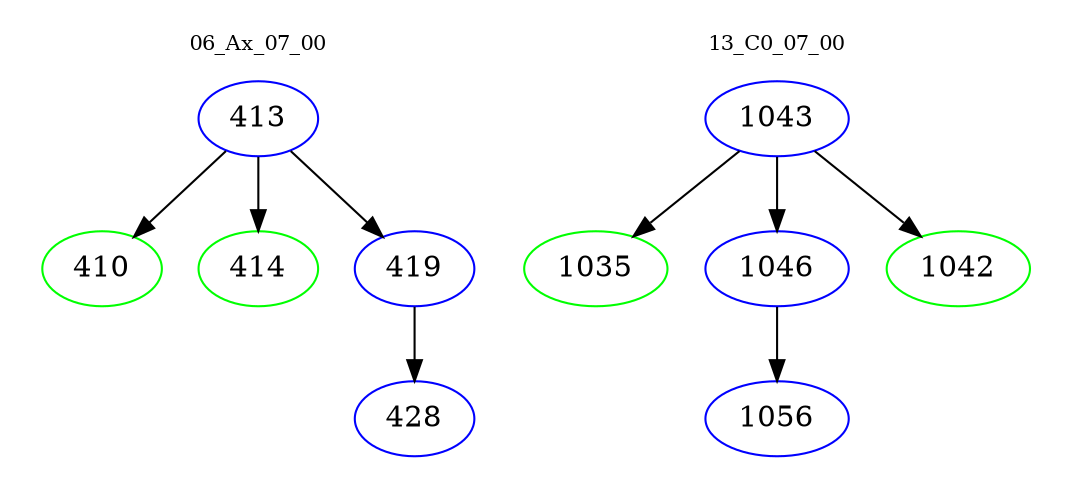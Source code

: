 digraph{
subgraph cluster_0 {
color = white
label = "06_Ax_07_00";
fontsize=10;
T0_413 [label="413", color="blue"]
T0_413 -> T0_410 [color="black"]
T0_410 [label="410", color="green"]
T0_413 -> T0_414 [color="black"]
T0_414 [label="414", color="green"]
T0_413 -> T0_419 [color="black"]
T0_419 [label="419", color="blue"]
T0_419 -> T0_428 [color="black"]
T0_428 [label="428", color="blue"]
}
subgraph cluster_1 {
color = white
label = "13_C0_07_00";
fontsize=10;
T1_1043 [label="1043", color="blue"]
T1_1043 -> T1_1035 [color="black"]
T1_1035 [label="1035", color="green"]
T1_1043 -> T1_1046 [color="black"]
T1_1046 [label="1046", color="blue"]
T1_1046 -> T1_1056 [color="black"]
T1_1056 [label="1056", color="blue"]
T1_1043 -> T1_1042 [color="black"]
T1_1042 [label="1042", color="green"]
}
}
